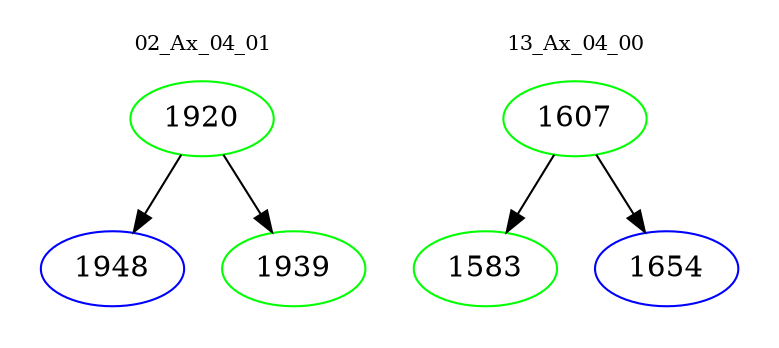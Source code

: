 digraph{
subgraph cluster_0 {
color = white
label = "02_Ax_04_01";
fontsize=10;
T0_1920 [label="1920", color="green"]
T0_1920 -> T0_1948 [color="black"]
T0_1948 [label="1948", color="blue"]
T0_1920 -> T0_1939 [color="black"]
T0_1939 [label="1939", color="green"]
}
subgraph cluster_1 {
color = white
label = "13_Ax_04_00";
fontsize=10;
T1_1607 [label="1607", color="green"]
T1_1607 -> T1_1583 [color="black"]
T1_1583 [label="1583", color="green"]
T1_1607 -> T1_1654 [color="black"]
T1_1654 [label="1654", color="blue"]
}
}
